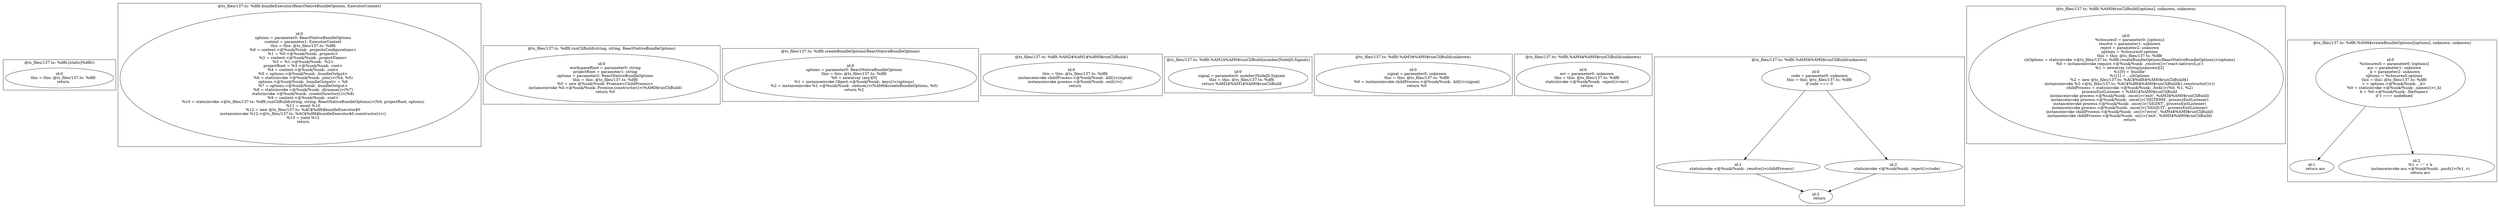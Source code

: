 digraph "137.ts" {
subgraph "cluster_@ts_files/137.ts: %dflt.[static]%dflt()" {
  label="@ts_files/137.ts: %dflt.[static]%dflt()";
  Node33750 [label="id:0
      this = this: @ts_files/137.ts: %dflt
      return"];
}
subgraph "cluster_@ts_files/137.ts: %dflt.bundleExecutor(ReactNativeBundleOptions, ExecutorContext)" {
  label="@ts_files/137.ts: %dflt.bundleExecutor(ReactNativeBundleOptions, ExecutorContext)";
  Node76850 [label="id:0
      options = parameter0: ReactNativeBundleOptions
      context = parameter1: ExecutorContext
      this = this: @ts_files/137.ts: %dflt
      %0 = context.<@%unk/%unk: .projectsConfigurations>
      %1 = %0.<@%unk/%unk: .projects>
      %2 = context.<@%unk/%unk: .projectName>
      %3 = %1.<@%unk/%unk: .%2>
      projectRoot = %3.<@%unk/%unk: .root>
      %4 = context.<@%unk/%unk: .root>
      %5 = options.<@%unk/%unk: .bundleOutput>
      %6 = staticinvoke <@%unk/%unk: .join()>(%4, %5)
      options.<@%unk/%unk: .bundleOutput> = %6
      %7 = options.<@%unk/%unk: .bundleOutput>
      %8 = staticinvoke <@%unk/%unk: .dirname()>(%7)
      staticinvoke <@%unk/%unk: .createDirectory()>(%8)
      %9 = context.<@%unk/%unk: .root>
      %10 = staticinvoke <@ts_files/137.ts: %dflt.runCliBuild(string, string, ReactNativeBundleOptions)>(%9, projectRoot, options)
      %11 = await %10
      %12 = new @ts_files/137.ts: %AC$%dflt$bundleExecutor$0
      instanceinvoke %12.<@ts_files/137.ts: %AC$%dflt$bundleExecutor$0.constructor()>()
      %13 = yield %12
      return"];
}
subgraph "cluster_@ts_files/137.ts: %dflt.runCliBuild(string, string, ReactNativeBundleOptions)" {
  label="@ts_files/137.ts: %dflt.runCliBuild(string, string, ReactNativeBundleOptions)";
  Node71350 [label="id:0
      workspaceRoot = parameter0: string
      projectRoot = parameter1: string
      options = parameter2: ReactNativeBundleOptions
      this = this: @ts_files/137.ts: %dflt
      %0 = new @%unk/%unk: Promise<ChildProcess>
      instanceinvoke %0.<@%unk/%unk: Promise.constructor()>(%AM0$runCliBuild)
      return %0"];
}
subgraph "cluster_@ts_files/137.ts: %dflt.createBundleOptions(ReactNativeBundleOptions)" {
  label="@ts_files/137.ts: %dflt.createBundleOptions(ReactNativeBundleOptions)";
  Node65180 [label="id:0
      options = parameter0: ReactNativeBundleOptions
      this = this: @ts_files/137.ts: %dflt
      %0 = newarray (any)[0]
      %1 = instanceinvoke Object.<@%unk/%unk: .keys()>(options)
      %2 = instanceinvoke %1.<@%unk/%unk: .reduce()>(%AM6$createBundleOptions, %0)
      return %2"];
}
subgraph "cluster_@ts_files/137.ts: %dflt.%AM2$%AM1$%AM0$runCliBuild()" {
  label="@ts_files/137.ts: %dflt.%AM2$%AM1$%AM0$runCliBuild()";
  Node39890 [label="id:0
      this = this: @ts_files/137.ts: %dflt
      instanceinvoke childProcess.<@%unk/%unk: .kill()>(signal)
      instanceinvoke process.<@%unk/%unk: .exit()>()
      return"];
}
subgraph "cluster_@ts_files/137.ts: %dflt.%AM1$%AM0$runCliBuild(number|NodeJS.Signals)" {
  label="@ts_files/137.ts: %dflt.%AM1$%AM0$runCliBuild(number|NodeJS.Signals)";
  Node58110 [label="id:0
      signal = parameter0: number|NodeJS.Signals
      this = this: @ts_files/137.ts: %dflt
      return %AM2$%AM1$%AM0$runCliBuild"];
}
subgraph "cluster_@ts_files/137.ts: %dflt.%AM3$%AM0$runCliBuild(unknown)" {
  label="@ts_files/137.ts: %dflt.%AM3$%AM0$runCliBuild(unknown)";
  Node45100 [label="id:0
      signal = parameter0: unknown
      this = this: @ts_files/137.ts: %dflt
      %0 = instanceinvoke childProcess.<@%unk/%unk: .kill()>(signal)
      return %0"];
}
subgraph "cluster_@ts_files/137.ts: %dflt.%AM4$%AM0$runCliBuild(unknown)" {
  label="@ts_files/137.ts: %dflt.%AM4$%AM0$runCliBuild(unknown)";
  Node45110 [label="id:0
      err = parameter0: unknown
      this = this: @ts_files/137.ts: %dflt
      staticinvoke <@%unk/%unk: .reject()>(err)
      return"];
}
subgraph "cluster_@ts_files/137.ts: %dflt.%AM5$%AM0$runCliBuild(unknown)" {
  label="@ts_files/137.ts: %dflt.%AM5$%AM0$runCliBuild(unknown)";
  Node45120 [label="id:0
      code = parameter0: unknown
      this = this: @ts_files/137.ts: %dflt
      if code === 0"];
  Node45121 [label="id:1
      staticinvoke <@%unk/%unk: .resolve()>(childProcess)"];
  Node45122 [label="id:2
      staticinvoke <@%unk/%unk: .reject()>(code)"];
  Node45123 [label="id:3
      return"];
  Node45120 -> Node45121;
  Node45120 -> Node45122;
  Node45121 -> Node45123;
  Node45122 -> Node45123;
}
subgraph "cluster_@ts_files/137.ts: %dflt.%AM0$runCliBuild([options], unknown, unknown)" {
  label="@ts_files/137.ts: %dflt.%AM0$runCliBuild([options], unknown, unknown)";
  Node61440 [label="id:0
      %closures0 = parameter0: [options]
      resolve = parameter1: unknown
      reject = parameter2: unknown
      options = %closures0.options
      this = this: @ts_files/137.ts: %dflt
      cliOptions = staticinvoke <@ts_files/137.ts: %dflt.createBundleOptions(ReactNativeBundleOptions)>(options)
      %0 = instanceinvoke require.<@%unk/%unk: .resolve()>('react-native/cli.js')
      %1 = newarray (string|unknown)[2]
      %1[0] = 'bundle'
      %1[1] = ...cliOptions
      %2 = new @ts_files/137.ts: %AC$%dflt$%AM0$runCliBuild$1
      instanceinvoke %2.<@ts_files/137.ts: %AC$%dflt$%AM0$runCliBuild$1.constructor()>()
      childProcess = staticinvoke <@%unk/%unk: .fork()>(%0, %1, %2)
      processExitListener = %AM1$%AM0$runCliBuild
      instanceinvoke process.<@%unk/%unk: .once()>('exit', %AM3$%AM0$runCliBuild)
      instanceinvoke process.<@%unk/%unk: .once()>('SIGTERM', processExitListener)
      instanceinvoke process.<@%unk/%unk: .once()>('SIGINT', processExitListener)
      instanceinvoke process.<@%unk/%unk: .once()>('SIGQUIT', processExitListener)
      instanceinvoke childProcess.<@%unk/%unk: .on()>('error', %AM4$%AM0$runCliBuild)
      instanceinvoke childProcess.<@%unk/%unk: .on()>('exit', %AM5$%AM0$runCliBuild)
      return"];
}
subgraph "cluster_@ts_files/137.ts: %dflt.%AM6$createBundleOptions([options], unknown, unknown)" {
  label="@ts_files/137.ts: %dflt.%AM6$createBundleOptions([options], unknown, unknown)";
  Node70110 [label="id:0
      %closures0 = parameter0: [options]
      acc = parameter1: unknown
      _k = parameter2: unknown
      options = %closures0.options
      this = this: @ts_files/137.ts: %dflt
      v = options.<@%unk/%unk: ._k>
      %0 = staticinvoke <@%unk/%unk: .names()>(_k)
      k = %0.<@%unk/%unk: .fileName>
      if v === undefined"];
  Node70111 [label="id:1
      return acc"];
  Node70112 [label="id:2
      %1 = '--' + k
      instanceinvoke acc.<@%unk/%unk: .push()>(%1, v)
      return acc"];
  Node70110 -> Node70111;
  Node70110 -> Node70112;
}
}
